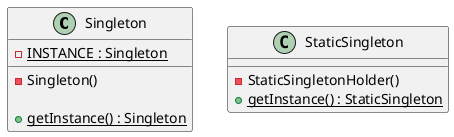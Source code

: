 @startuml

class Singleton {
	- INSTANCE : Singleton {static}
    - Singleton()

	+ getInstance() : Singleton {static}
}

class StaticSingleton {
	- StaticSingletonHolder()
    + getInstance() : StaticSingleton {static}
}	

@enduml